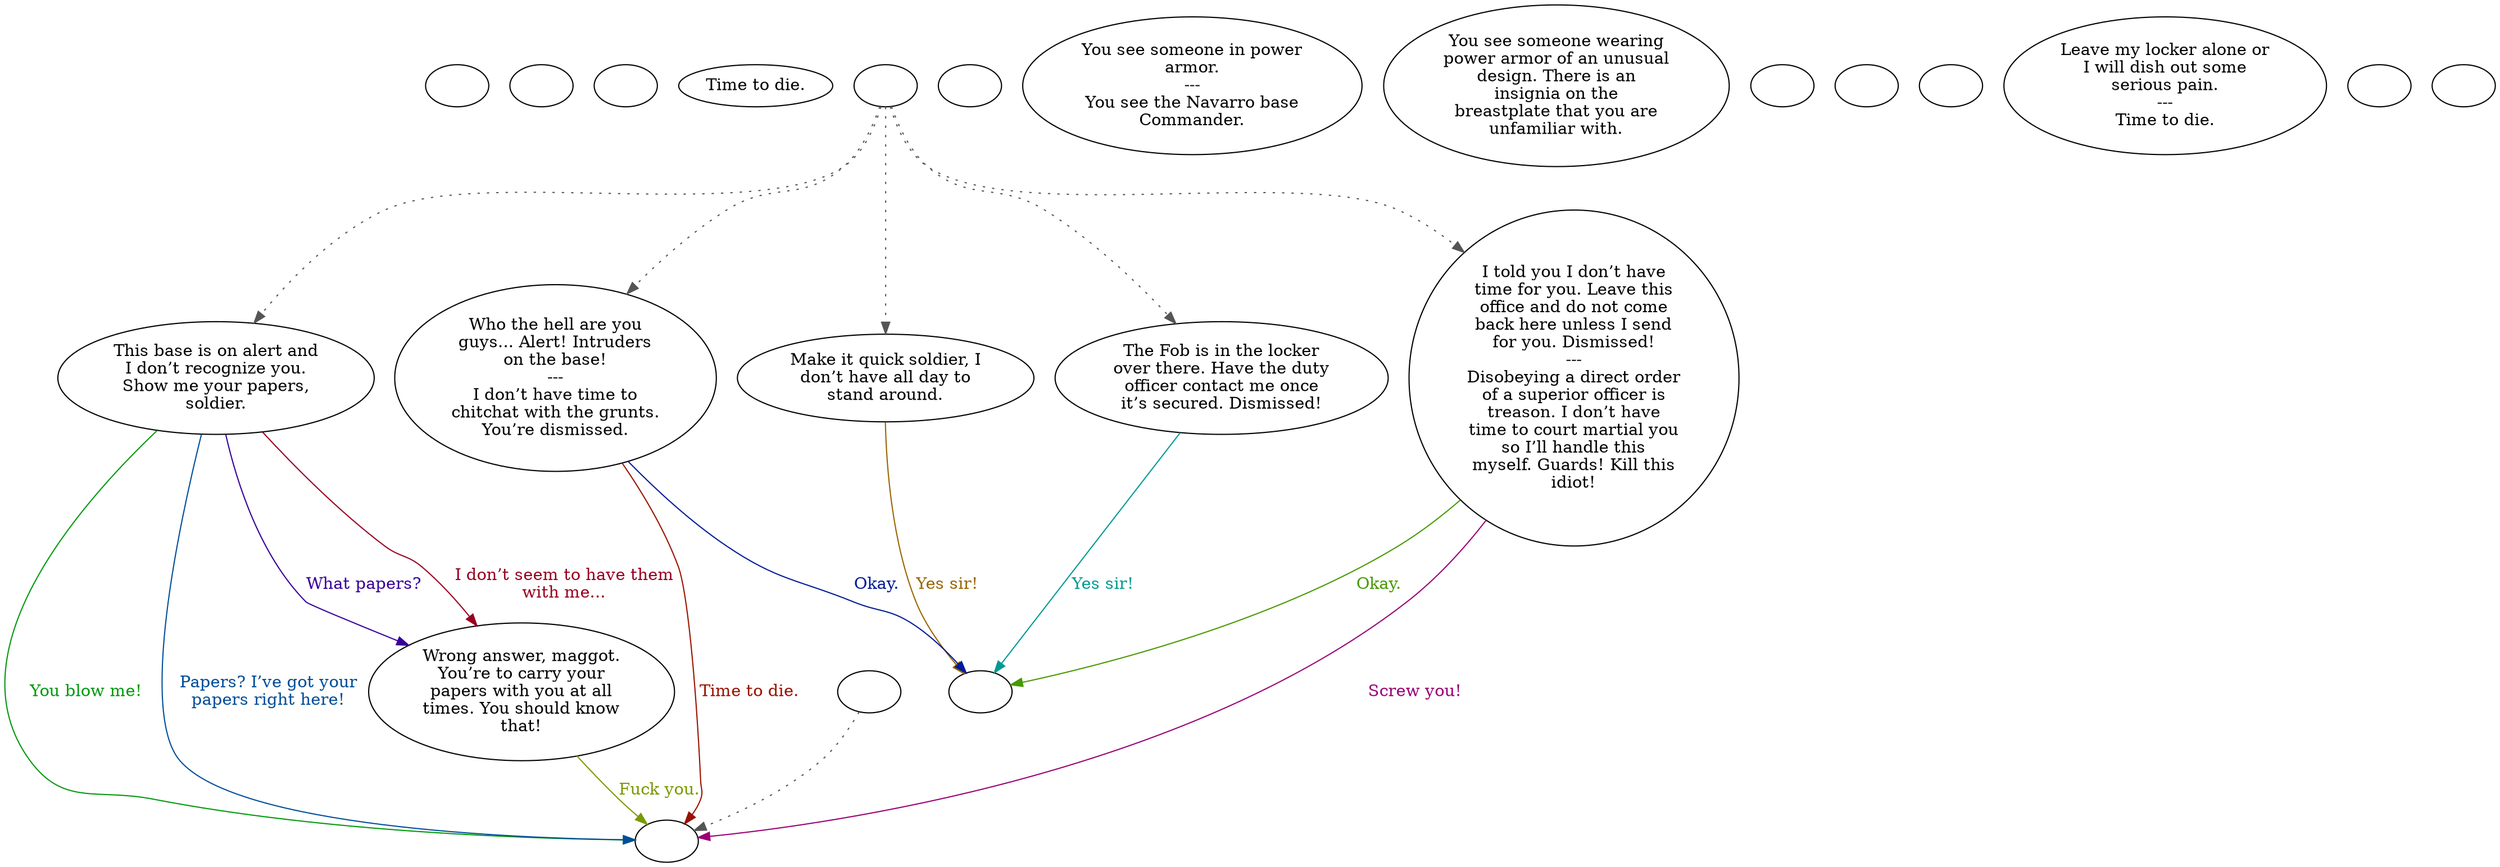 digraph CCMANDR {
  "checkPartyMembersNearDoor" [style=filled       fillcolor="#FFFFFF"       color="#000000"]
  "checkPartyMembersNearDoor" [label=""]
  "start" [style=filled       fillcolor="#FFFFFF"       color="#000000"]
  "start" [label=""]
  "critter_p_proc" [style=filled       fillcolor="#FFFFFF"       color="#000000"]
  "critter_p_proc" [label=""]
  "pickup_p_proc" [style=filled       fillcolor="#FFFFFF"       color="#000000"]
  "pickup_p_proc" [label="Time to die."]
  "talk_p_proc" [style=filled       fillcolor="#FFFFFF"       color="#000000"]
  "talk_p_proc" -> "Node006" [style=dotted color="#555555"]
  "talk_p_proc" -> "Node004" [style=dotted color="#555555"]
  "talk_p_proc" -> "Node003" [style=dotted color="#555555"]
  "talk_p_proc" -> "Node001" [style=dotted color="#555555"]
  "talk_p_proc" -> "Node002" [style=dotted color="#555555"]
  "talk_p_proc" [label=""]
  "destroy_p_proc" [style=filled       fillcolor="#FFFFFF"       color="#000000"]
  "destroy_p_proc" [label=""]
  "look_at_p_proc" [style=filled       fillcolor="#FFFFFF"       color="#000000"]
  "look_at_p_proc" [label="You see someone in power\narmor.\n---\nYou see the Navarro base\nCommander."]
  "description_p_proc" [style=filled       fillcolor="#FFFFFF"       color="#000000"]
  "description_p_proc" [label="You see someone wearing\npower armor of an unusual\ndesign. There is an\ninsignia on the\nbreastplate that you are\nunfamiliar with."]
  "use_skill_on_p_proc" [style=filled       fillcolor="#FFFFFF"       color="#000000"]
  "use_skill_on_p_proc" [label=""]
  "damage_p_proc" [style=filled       fillcolor="#FFFFFF"       color="#000000"]
  "damage_p_proc" -> "Node998" [style=dotted color="#555555"]
  "damage_p_proc" [label=""]
  "map_enter_p_proc" [style=filled       fillcolor="#FFFFFF"       color="#000000"]
  "map_enter_p_proc" [label=""]
  "map_update_p_proc" [style=filled       fillcolor="#FFFFFF"       color="#000000"]
  "map_update_p_proc" [label=""]
  "timed_event_p_proc" [style=filled       fillcolor="#FFFFFF"       color="#000000"]
  "timed_event_p_proc" [label="Leave my locker alone or\nI will dish out some\nserious pain.\n---\nTime to die."]
  "Node001" [style=filled       fillcolor="#FFFFFF"       color="#000000"]
  "Node001" [label="Who the hell are you\nguys... Alert! Intruders\non the base!\n---\nI don’t have time to\nchitchat with the grunts.\nYou’re dismissed."]
  "Node001" -> "Node998" [label="Time to die." color="#991200" fontcolor="#991200"]
  "Node001" -> "Node999" [label="Okay." color="#001A99" fontcolor="#001A99"]
  "Node002" [style=filled       fillcolor="#FFFFFF"       color="#000000"]
  "Node002" [label="I told you I don’t have\ntime for you. Leave this\noffice and do not come\nback here unless I send\nfor you. Dismissed!\n---\nDisobeying a direct order\nof a superior officer is\ntreason. I don’t have\ntime to court martial you\nso I’ll handle this\nmyself. Guards! Kill this\nidiot!"]
  "Node002" -> "Node999" [label="Okay." color="#479900" fontcolor="#479900"]
  "Node002" -> "Node998" [label="Screw you!" color="#990074" fontcolor="#990074"]
  "Node003" [style=filled       fillcolor="#FFFFFF"       color="#000000"]
  "Node003" [label="The Fob is in the locker\nover there. Have the duty\nofficer contact me once\nit’s secured. Dismissed!"]
  "Node003" -> "Node999" [label="Yes sir!" color="#009992" fontcolor="#009992"]
  "Node004" [style=filled       fillcolor="#FFFFFF"       color="#000000"]
  "Node004" [label="Make it quick soldier, I\ndon’t have all day to\nstand around."]
  "Node004" -> "Node999" [label="Yes sir!" color="#996500" fontcolor="#996500"]
  "Node005" [style=filled       fillcolor="#FFFFFF"       color="#000000"]
  "Node005" [label=""]
  "Node006" [style=filled       fillcolor="#FFFFFF"       color="#000000"]
  "Node006" [label="This base is on alert and\nI don’t recognize you.\nShow me your papers,\nsoldier."]
  "Node006" -> "Node007" [label="What papers?" color="#380099" fontcolor="#380099"]
  "Node006" -> "Node998" [label="You blow me!" color="#00990C" fontcolor="#00990C"]
  "Node006" -> "Node007" [label="I don’t seem to have them\nwith me..." color="#990021" fontcolor="#990021"]
  "Node006" -> "Node998" [label="Papers? I’ve got your\npapers right here!" color="#004E99" fontcolor="#004E99"]
  "Node007" [style=filled       fillcolor="#FFFFFF"       color="#000000"]
  "Node007" [label="Wrong answer, maggot.\nYou’re to carry your\npapers with you at all\ntimes. You should know\nthat!"]
  "Node007" -> "Node998" [label="Fuck you." color="#7A9900" fontcolor="#7A9900"]
  "Node008" [style=filled       fillcolor="#FFFFFF"       color="#000000"]
  "Node008" [label=""]
  "Node998" [style=filled       fillcolor="#FFFFFF"       color="#000000"]
  "Node998" [label=""]
  "Node999" [style=filled       fillcolor="#FFFFFF"       color="#000000"]
  "Node999" [label=""]
}